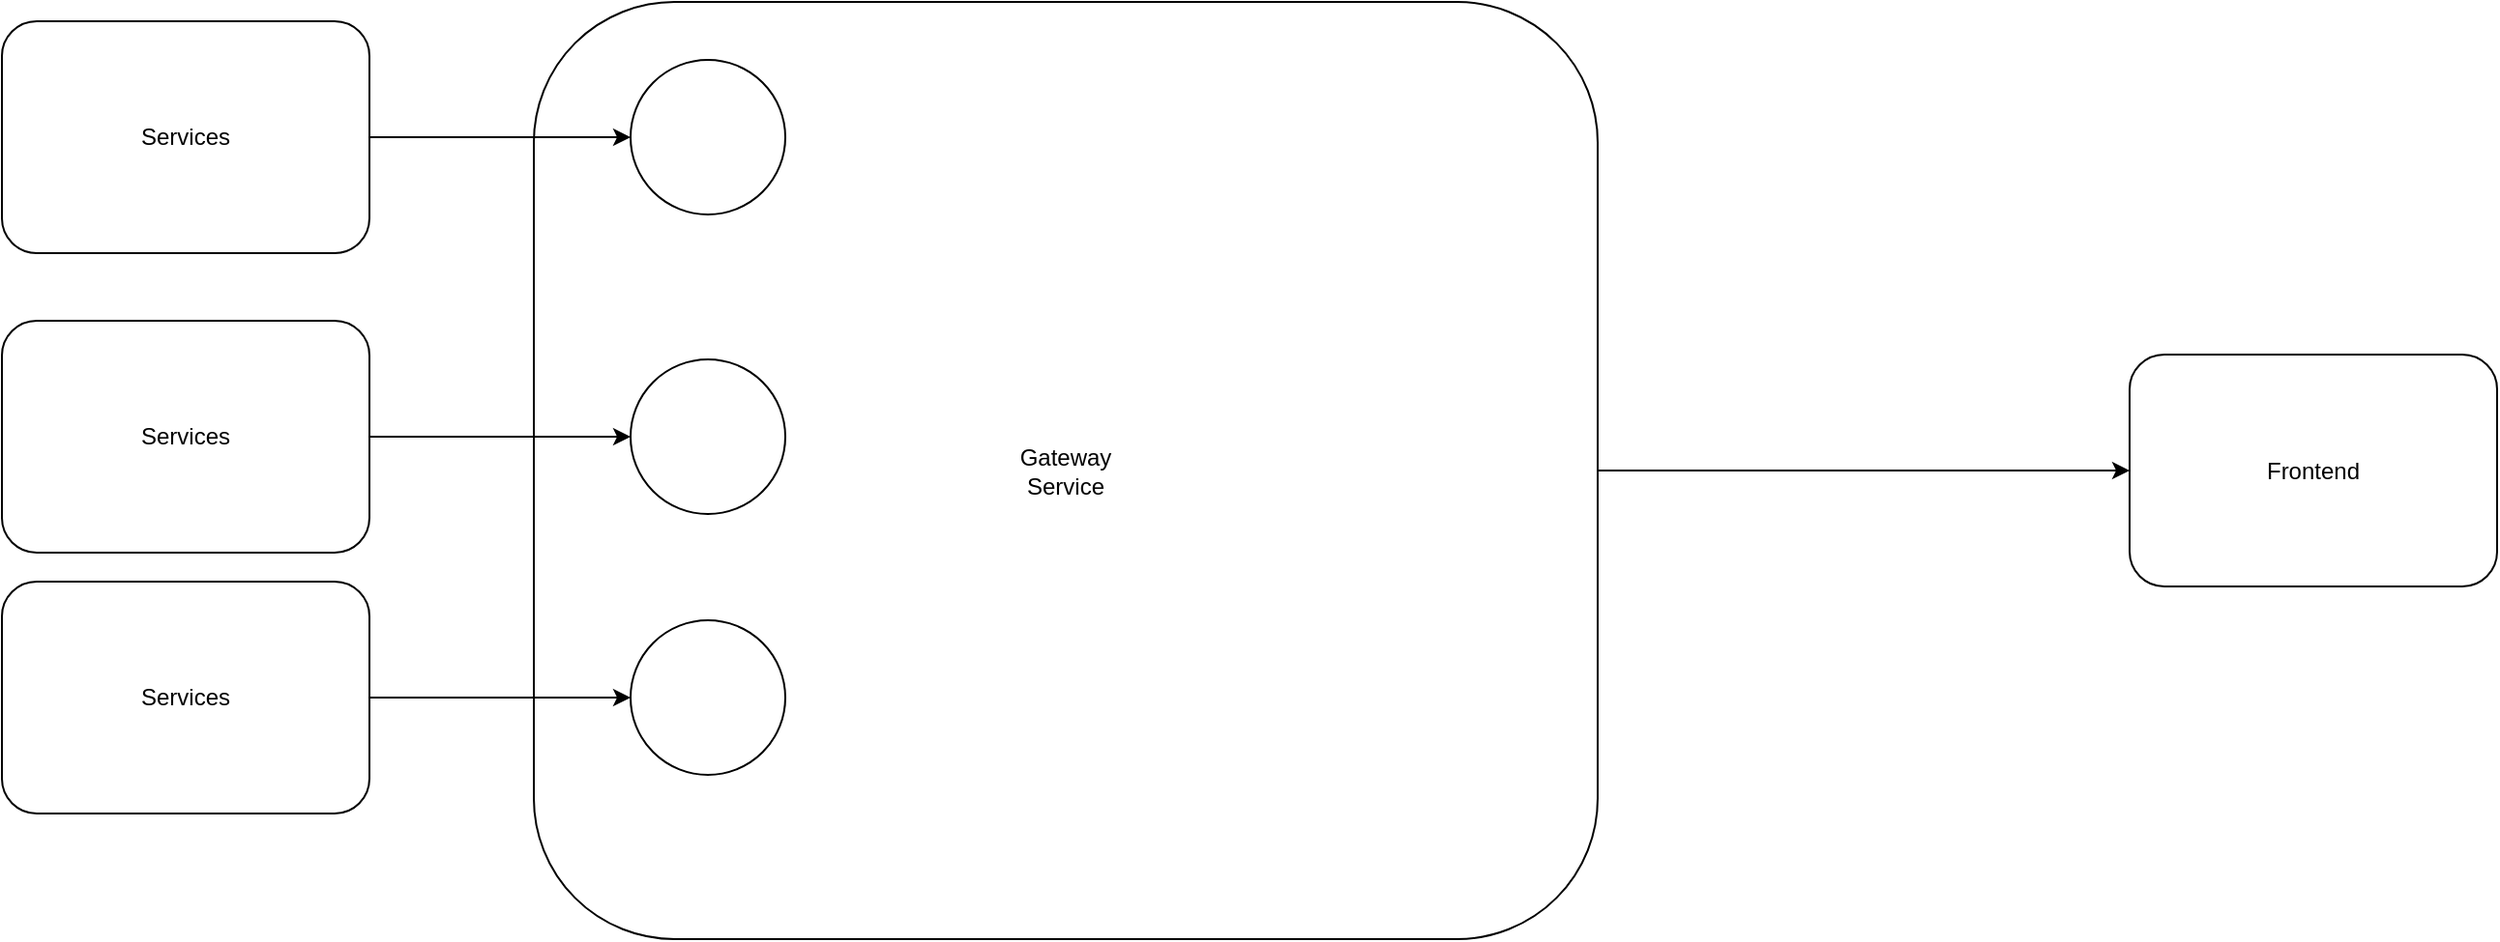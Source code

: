 <mxfile version="24.7.17">
  <diagram name="Page-1" id="m1AeP7CiLd4uVZnb1eMl">
    <mxGraphModel dx="1434" dy="746" grid="1" gridSize="15" guides="1" tooltips="1" connect="1" arrows="1" fold="1" page="1" pageScale="1" pageWidth="1400" pageHeight="850" math="0" shadow="0">
      <root>
        <mxCell id="0" />
        <mxCell id="1" parent="0" />
        <mxCell id="qOn3c0fMLaJOuiDGU39c-4" value="&lt;div&gt;Gateway&lt;/div&gt;Service" style="rounded=1;whiteSpace=wrap;html=1;" vertex="1" parent="1">
          <mxGeometry x="315" y="30" width="550" height="485" as="geometry" />
        </mxCell>
        <mxCell id="qOn3c0fMLaJOuiDGU39c-20" value="" style="edgeStyle=orthogonalEdgeStyle;rounded=0;orthogonalLoop=1;jettySize=auto;html=1;" edge="1" parent="1" source="qOn3c0fMLaJOuiDGU39c-2" target="qOn3c0fMLaJOuiDGU39c-19">
          <mxGeometry relative="1" as="geometry" />
        </mxCell>
        <mxCell id="qOn3c0fMLaJOuiDGU39c-2" value="Services" style="rounded=1;whiteSpace=wrap;html=1;" vertex="1" parent="1">
          <mxGeometry x="40" y="40" width="190" height="120" as="geometry" />
        </mxCell>
        <mxCell id="qOn3c0fMLaJOuiDGU39c-3" value="Frontend" style="rounded=1;whiteSpace=wrap;html=1;" vertex="1" parent="1">
          <mxGeometry x="1140" y="212.5" width="190" height="120" as="geometry" />
        </mxCell>
        <mxCell id="qOn3c0fMLaJOuiDGU39c-6" value="" style="edgeStyle=orthogonalEdgeStyle;rounded=0;orthogonalLoop=1;jettySize=auto;html=1;" edge="1" parent="1" source="qOn3c0fMLaJOuiDGU39c-4" target="qOn3c0fMLaJOuiDGU39c-3">
          <mxGeometry relative="1" as="geometry" />
        </mxCell>
        <mxCell id="qOn3c0fMLaJOuiDGU39c-15" value="" style="edgeStyle=orthogonalEdgeStyle;rounded=0;orthogonalLoop=1;jettySize=auto;html=1;" edge="1" parent="1" source="qOn3c0fMLaJOuiDGU39c-7" target="qOn3c0fMLaJOuiDGU39c-14">
          <mxGeometry relative="1" as="geometry" />
        </mxCell>
        <mxCell id="qOn3c0fMLaJOuiDGU39c-7" value="Services" style="rounded=1;whiteSpace=wrap;html=1;" vertex="1" parent="1">
          <mxGeometry x="40" y="195" width="190" height="120" as="geometry" />
        </mxCell>
        <mxCell id="qOn3c0fMLaJOuiDGU39c-17" value="" style="edgeStyle=orthogonalEdgeStyle;rounded=0;orthogonalLoop=1;jettySize=auto;html=1;" edge="1" parent="1" source="qOn3c0fMLaJOuiDGU39c-9" target="qOn3c0fMLaJOuiDGU39c-16">
          <mxGeometry relative="1" as="geometry" />
        </mxCell>
        <mxCell id="qOn3c0fMLaJOuiDGU39c-9" value="Services" style="rounded=1;whiteSpace=wrap;html=1;" vertex="1" parent="1">
          <mxGeometry x="40" y="330" width="190" height="120" as="geometry" />
        </mxCell>
        <mxCell id="qOn3c0fMLaJOuiDGU39c-14" value="" style="ellipse;whiteSpace=wrap;html=1;rounded=1;" vertex="1" parent="1">
          <mxGeometry x="365" y="215" width="80" height="80" as="geometry" />
        </mxCell>
        <mxCell id="qOn3c0fMLaJOuiDGU39c-16" value="" style="ellipse;whiteSpace=wrap;html=1;rounded=1;" vertex="1" parent="1">
          <mxGeometry x="365" y="350" width="80" height="80" as="geometry" />
        </mxCell>
        <mxCell id="qOn3c0fMLaJOuiDGU39c-19" value="" style="ellipse;whiteSpace=wrap;html=1;rounded=1;" vertex="1" parent="1">
          <mxGeometry x="365" y="60" width="80" height="80" as="geometry" />
        </mxCell>
      </root>
    </mxGraphModel>
  </diagram>
</mxfile>
